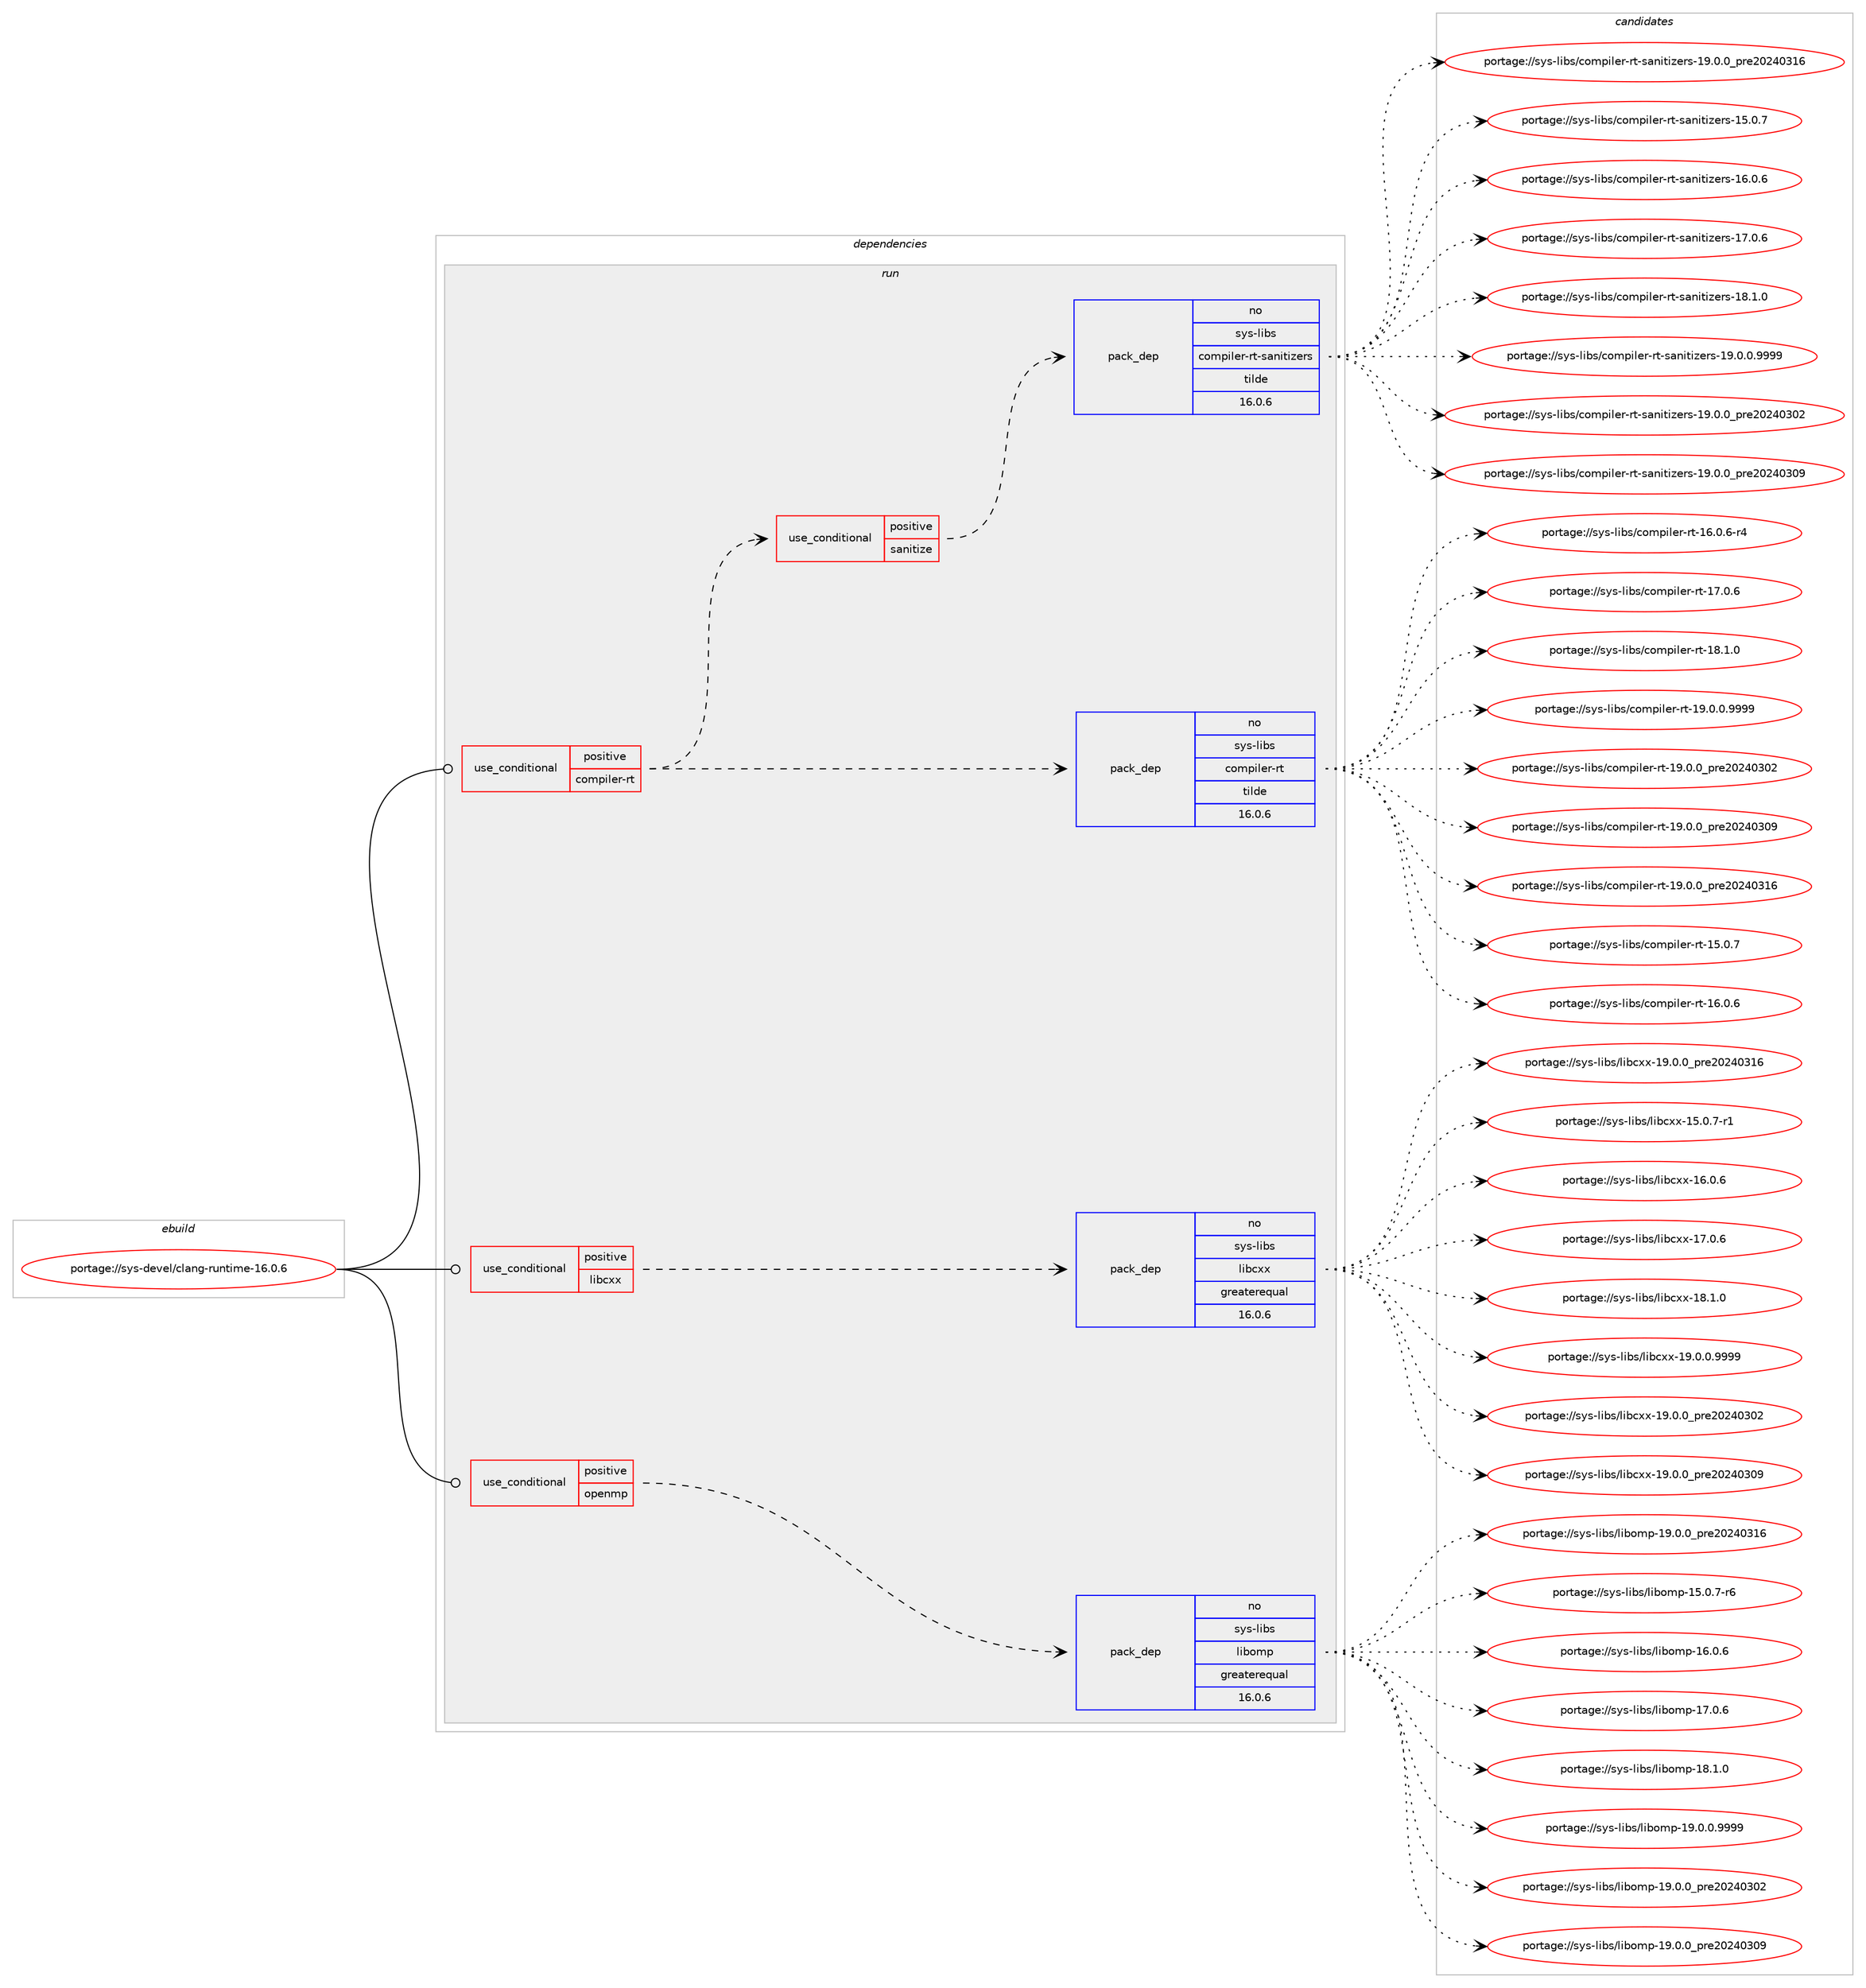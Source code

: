 digraph prolog {

# *************
# Graph options
# *************

newrank=true;
concentrate=true;
compound=true;
graph [rankdir=LR,fontname=Helvetica,fontsize=10,ranksep=1.5];#, ranksep=2.5, nodesep=0.2];
edge  [arrowhead=vee];
node  [fontname=Helvetica,fontsize=10];

# **********
# The ebuild
# **********

subgraph cluster_leftcol {
color=gray;
rank=same;
label=<<i>ebuild</i>>;
id [label="portage://sys-devel/clang-runtime-16.0.6", color=red, width=4, href="../sys-devel/clang-runtime-16.0.6.svg"];
}

# ****************
# The dependencies
# ****************

subgraph cluster_midcol {
color=gray;
label=<<i>dependencies</i>>;
subgraph cluster_compile {
fillcolor="#eeeeee";
style=filled;
label=<<i>compile</i>>;
}
subgraph cluster_compileandrun {
fillcolor="#eeeeee";
style=filled;
label=<<i>compile and run</i>>;
}
subgraph cluster_run {
fillcolor="#eeeeee";
style=filled;
label=<<i>run</i>>;
subgraph cond3384 {
dependency5249 [label=<<TABLE BORDER="0" CELLBORDER="1" CELLSPACING="0" CELLPADDING="4"><TR><TD ROWSPAN="3" CELLPADDING="10">use_conditional</TD></TR><TR><TD>positive</TD></TR><TR><TD>compiler-rt</TD></TR></TABLE>>, shape=none, color=red];
subgraph pack1799 {
dependency5250 [label=<<TABLE BORDER="0" CELLBORDER="1" CELLSPACING="0" CELLPADDING="4" WIDTH="220"><TR><TD ROWSPAN="6" CELLPADDING="30">pack_dep</TD></TR><TR><TD WIDTH="110">no</TD></TR><TR><TD>sys-libs</TD></TR><TR><TD>compiler-rt</TD></TR><TR><TD>tilde</TD></TR><TR><TD>16.0.6</TD></TR></TABLE>>, shape=none, color=blue];
}
dependency5249:e -> dependency5250:w [weight=20,style="dashed",arrowhead="vee"];
subgraph cond3385 {
dependency5251 [label=<<TABLE BORDER="0" CELLBORDER="1" CELLSPACING="0" CELLPADDING="4"><TR><TD ROWSPAN="3" CELLPADDING="10">use_conditional</TD></TR><TR><TD>positive</TD></TR><TR><TD>sanitize</TD></TR></TABLE>>, shape=none, color=red];
subgraph pack1800 {
dependency5252 [label=<<TABLE BORDER="0" CELLBORDER="1" CELLSPACING="0" CELLPADDING="4" WIDTH="220"><TR><TD ROWSPAN="6" CELLPADDING="30">pack_dep</TD></TR><TR><TD WIDTH="110">no</TD></TR><TR><TD>sys-libs</TD></TR><TR><TD>compiler-rt-sanitizers</TD></TR><TR><TD>tilde</TD></TR><TR><TD>16.0.6</TD></TR></TABLE>>, shape=none, color=blue];
}
dependency5251:e -> dependency5252:w [weight=20,style="dashed",arrowhead="vee"];
}
dependency5249:e -> dependency5251:w [weight=20,style="dashed",arrowhead="vee"];
}
id:e -> dependency5249:w [weight=20,style="solid",arrowhead="odot"];
subgraph cond3386 {
dependency5253 [label=<<TABLE BORDER="0" CELLBORDER="1" CELLSPACING="0" CELLPADDING="4"><TR><TD ROWSPAN="3" CELLPADDING="10">use_conditional</TD></TR><TR><TD>positive</TD></TR><TR><TD>libcxx</TD></TR></TABLE>>, shape=none, color=red];
subgraph pack1801 {
dependency5254 [label=<<TABLE BORDER="0" CELLBORDER="1" CELLSPACING="0" CELLPADDING="4" WIDTH="220"><TR><TD ROWSPAN="6" CELLPADDING="30">pack_dep</TD></TR><TR><TD WIDTH="110">no</TD></TR><TR><TD>sys-libs</TD></TR><TR><TD>libcxx</TD></TR><TR><TD>greaterequal</TD></TR><TR><TD>16.0.6</TD></TR></TABLE>>, shape=none, color=blue];
}
dependency5253:e -> dependency5254:w [weight=20,style="dashed",arrowhead="vee"];
}
id:e -> dependency5253:w [weight=20,style="solid",arrowhead="odot"];
subgraph cond3387 {
dependency5255 [label=<<TABLE BORDER="0" CELLBORDER="1" CELLSPACING="0" CELLPADDING="4"><TR><TD ROWSPAN="3" CELLPADDING="10">use_conditional</TD></TR><TR><TD>positive</TD></TR><TR><TD>openmp</TD></TR></TABLE>>, shape=none, color=red];
subgraph pack1802 {
dependency5256 [label=<<TABLE BORDER="0" CELLBORDER="1" CELLSPACING="0" CELLPADDING="4" WIDTH="220"><TR><TD ROWSPAN="6" CELLPADDING="30">pack_dep</TD></TR><TR><TD WIDTH="110">no</TD></TR><TR><TD>sys-libs</TD></TR><TR><TD>libomp</TD></TR><TR><TD>greaterequal</TD></TR><TR><TD>16.0.6</TD></TR></TABLE>>, shape=none, color=blue];
}
dependency5255:e -> dependency5256:w [weight=20,style="dashed",arrowhead="vee"];
}
id:e -> dependency5255:w [weight=20,style="solid",arrowhead="odot"];
}
}

# **************
# The candidates
# **************

subgraph cluster_choices {
rank=same;
color=gray;
label=<<i>candidates</i>>;

subgraph choice1799 {
color=black;
nodesep=1;
choice115121115451081059811547991111091121051081011144511411645495346484655 [label="portage://sys-libs/compiler-rt-15.0.7", color=red, width=4,href="../sys-libs/compiler-rt-15.0.7.svg"];
choice115121115451081059811547991111091121051081011144511411645495446484654 [label="portage://sys-libs/compiler-rt-16.0.6", color=red, width=4,href="../sys-libs/compiler-rt-16.0.6.svg"];
choice1151211154510810598115479911110911210510810111445114116454954464846544511452 [label="portage://sys-libs/compiler-rt-16.0.6-r4", color=red, width=4,href="../sys-libs/compiler-rt-16.0.6-r4.svg"];
choice115121115451081059811547991111091121051081011144511411645495546484654 [label="portage://sys-libs/compiler-rt-17.0.6", color=red, width=4,href="../sys-libs/compiler-rt-17.0.6.svg"];
choice115121115451081059811547991111091121051081011144511411645495646494648 [label="portage://sys-libs/compiler-rt-18.1.0", color=red, width=4,href="../sys-libs/compiler-rt-18.1.0.svg"];
choice1151211154510810598115479911110911210510810111445114116454957464846484657575757 [label="portage://sys-libs/compiler-rt-19.0.0.9999", color=red, width=4,href="../sys-libs/compiler-rt-19.0.0.9999.svg"];
choice115121115451081059811547991111091121051081011144511411645495746484648951121141015048505248514850 [label="portage://sys-libs/compiler-rt-19.0.0_pre20240302", color=red, width=4,href="../sys-libs/compiler-rt-19.0.0_pre20240302.svg"];
choice115121115451081059811547991111091121051081011144511411645495746484648951121141015048505248514857 [label="portage://sys-libs/compiler-rt-19.0.0_pre20240309", color=red, width=4,href="../sys-libs/compiler-rt-19.0.0_pre20240309.svg"];
choice115121115451081059811547991111091121051081011144511411645495746484648951121141015048505248514954 [label="portage://sys-libs/compiler-rt-19.0.0_pre20240316", color=red, width=4,href="../sys-libs/compiler-rt-19.0.0_pre20240316.svg"];
dependency5250:e -> choice115121115451081059811547991111091121051081011144511411645495346484655:w [style=dotted,weight="100"];
dependency5250:e -> choice115121115451081059811547991111091121051081011144511411645495446484654:w [style=dotted,weight="100"];
dependency5250:e -> choice1151211154510810598115479911110911210510810111445114116454954464846544511452:w [style=dotted,weight="100"];
dependency5250:e -> choice115121115451081059811547991111091121051081011144511411645495546484654:w [style=dotted,weight="100"];
dependency5250:e -> choice115121115451081059811547991111091121051081011144511411645495646494648:w [style=dotted,weight="100"];
dependency5250:e -> choice1151211154510810598115479911110911210510810111445114116454957464846484657575757:w [style=dotted,weight="100"];
dependency5250:e -> choice115121115451081059811547991111091121051081011144511411645495746484648951121141015048505248514850:w [style=dotted,weight="100"];
dependency5250:e -> choice115121115451081059811547991111091121051081011144511411645495746484648951121141015048505248514857:w [style=dotted,weight="100"];
dependency5250:e -> choice115121115451081059811547991111091121051081011144511411645495746484648951121141015048505248514954:w [style=dotted,weight="100"];
}
subgraph choice1800 {
color=black;
nodesep=1;
choice1151211154510810598115479911110911210510810111445114116451159711010511610512210111411545495346484655 [label="portage://sys-libs/compiler-rt-sanitizers-15.0.7", color=red, width=4,href="../sys-libs/compiler-rt-sanitizers-15.0.7.svg"];
choice1151211154510810598115479911110911210510810111445114116451159711010511610512210111411545495446484654 [label="portage://sys-libs/compiler-rt-sanitizers-16.0.6", color=red, width=4,href="../sys-libs/compiler-rt-sanitizers-16.0.6.svg"];
choice1151211154510810598115479911110911210510810111445114116451159711010511610512210111411545495546484654 [label="portage://sys-libs/compiler-rt-sanitizers-17.0.6", color=red, width=4,href="../sys-libs/compiler-rt-sanitizers-17.0.6.svg"];
choice1151211154510810598115479911110911210510810111445114116451159711010511610512210111411545495646494648 [label="portage://sys-libs/compiler-rt-sanitizers-18.1.0", color=red, width=4,href="../sys-libs/compiler-rt-sanitizers-18.1.0.svg"];
choice11512111545108105981154799111109112105108101114451141164511597110105116105122101114115454957464846484657575757 [label="portage://sys-libs/compiler-rt-sanitizers-19.0.0.9999", color=red, width=4,href="../sys-libs/compiler-rt-sanitizers-19.0.0.9999.svg"];
choice1151211154510810598115479911110911210510810111445114116451159711010511610512210111411545495746484648951121141015048505248514850 [label="portage://sys-libs/compiler-rt-sanitizers-19.0.0_pre20240302", color=red, width=4,href="../sys-libs/compiler-rt-sanitizers-19.0.0_pre20240302.svg"];
choice1151211154510810598115479911110911210510810111445114116451159711010511610512210111411545495746484648951121141015048505248514857 [label="portage://sys-libs/compiler-rt-sanitizers-19.0.0_pre20240309", color=red, width=4,href="../sys-libs/compiler-rt-sanitizers-19.0.0_pre20240309.svg"];
choice1151211154510810598115479911110911210510810111445114116451159711010511610512210111411545495746484648951121141015048505248514954 [label="portage://sys-libs/compiler-rt-sanitizers-19.0.0_pre20240316", color=red, width=4,href="../sys-libs/compiler-rt-sanitizers-19.0.0_pre20240316.svg"];
dependency5252:e -> choice1151211154510810598115479911110911210510810111445114116451159711010511610512210111411545495346484655:w [style=dotted,weight="100"];
dependency5252:e -> choice1151211154510810598115479911110911210510810111445114116451159711010511610512210111411545495446484654:w [style=dotted,weight="100"];
dependency5252:e -> choice1151211154510810598115479911110911210510810111445114116451159711010511610512210111411545495546484654:w [style=dotted,weight="100"];
dependency5252:e -> choice1151211154510810598115479911110911210510810111445114116451159711010511610512210111411545495646494648:w [style=dotted,weight="100"];
dependency5252:e -> choice11512111545108105981154799111109112105108101114451141164511597110105116105122101114115454957464846484657575757:w [style=dotted,weight="100"];
dependency5252:e -> choice1151211154510810598115479911110911210510810111445114116451159711010511610512210111411545495746484648951121141015048505248514850:w [style=dotted,weight="100"];
dependency5252:e -> choice1151211154510810598115479911110911210510810111445114116451159711010511610512210111411545495746484648951121141015048505248514857:w [style=dotted,weight="100"];
dependency5252:e -> choice1151211154510810598115479911110911210510810111445114116451159711010511610512210111411545495746484648951121141015048505248514954:w [style=dotted,weight="100"];
}
subgraph choice1801 {
color=black;
nodesep=1;
choice1151211154510810598115471081059899120120454953464846554511449 [label="portage://sys-libs/libcxx-15.0.7-r1", color=red, width=4,href="../sys-libs/libcxx-15.0.7-r1.svg"];
choice115121115451081059811547108105989912012045495446484654 [label="portage://sys-libs/libcxx-16.0.6", color=red, width=4,href="../sys-libs/libcxx-16.0.6.svg"];
choice115121115451081059811547108105989912012045495546484654 [label="portage://sys-libs/libcxx-17.0.6", color=red, width=4,href="../sys-libs/libcxx-17.0.6.svg"];
choice115121115451081059811547108105989912012045495646494648 [label="portage://sys-libs/libcxx-18.1.0", color=red, width=4,href="../sys-libs/libcxx-18.1.0.svg"];
choice1151211154510810598115471081059899120120454957464846484657575757 [label="portage://sys-libs/libcxx-19.0.0.9999", color=red, width=4,href="../sys-libs/libcxx-19.0.0.9999.svg"];
choice115121115451081059811547108105989912012045495746484648951121141015048505248514850 [label="portage://sys-libs/libcxx-19.0.0_pre20240302", color=red, width=4,href="../sys-libs/libcxx-19.0.0_pre20240302.svg"];
choice115121115451081059811547108105989912012045495746484648951121141015048505248514857 [label="portage://sys-libs/libcxx-19.0.0_pre20240309", color=red, width=4,href="../sys-libs/libcxx-19.0.0_pre20240309.svg"];
choice115121115451081059811547108105989912012045495746484648951121141015048505248514954 [label="portage://sys-libs/libcxx-19.0.0_pre20240316", color=red, width=4,href="../sys-libs/libcxx-19.0.0_pre20240316.svg"];
dependency5254:e -> choice1151211154510810598115471081059899120120454953464846554511449:w [style=dotted,weight="100"];
dependency5254:e -> choice115121115451081059811547108105989912012045495446484654:w [style=dotted,weight="100"];
dependency5254:e -> choice115121115451081059811547108105989912012045495546484654:w [style=dotted,weight="100"];
dependency5254:e -> choice115121115451081059811547108105989912012045495646494648:w [style=dotted,weight="100"];
dependency5254:e -> choice1151211154510810598115471081059899120120454957464846484657575757:w [style=dotted,weight="100"];
dependency5254:e -> choice115121115451081059811547108105989912012045495746484648951121141015048505248514850:w [style=dotted,weight="100"];
dependency5254:e -> choice115121115451081059811547108105989912012045495746484648951121141015048505248514857:w [style=dotted,weight="100"];
dependency5254:e -> choice115121115451081059811547108105989912012045495746484648951121141015048505248514954:w [style=dotted,weight="100"];
}
subgraph choice1802 {
color=black;
nodesep=1;
choice11512111545108105981154710810598111109112454953464846554511454 [label="portage://sys-libs/libomp-15.0.7-r6", color=red, width=4,href="../sys-libs/libomp-15.0.7-r6.svg"];
choice1151211154510810598115471081059811110911245495446484654 [label="portage://sys-libs/libomp-16.0.6", color=red, width=4,href="../sys-libs/libomp-16.0.6.svg"];
choice1151211154510810598115471081059811110911245495546484654 [label="portage://sys-libs/libomp-17.0.6", color=red, width=4,href="../sys-libs/libomp-17.0.6.svg"];
choice1151211154510810598115471081059811110911245495646494648 [label="portage://sys-libs/libomp-18.1.0", color=red, width=4,href="../sys-libs/libomp-18.1.0.svg"];
choice11512111545108105981154710810598111109112454957464846484657575757 [label="portage://sys-libs/libomp-19.0.0.9999", color=red, width=4,href="../sys-libs/libomp-19.0.0.9999.svg"];
choice1151211154510810598115471081059811110911245495746484648951121141015048505248514850 [label="portage://sys-libs/libomp-19.0.0_pre20240302", color=red, width=4,href="../sys-libs/libomp-19.0.0_pre20240302.svg"];
choice1151211154510810598115471081059811110911245495746484648951121141015048505248514857 [label="portage://sys-libs/libomp-19.0.0_pre20240309", color=red, width=4,href="../sys-libs/libomp-19.0.0_pre20240309.svg"];
choice1151211154510810598115471081059811110911245495746484648951121141015048505248514954 [label="portage://sys-libs/libomp-19.0.0_pre20240316", color=red, width=4,href="../sys-libs/libomp-19.0.0_pre20240316.svg"];
dependency5256:e -> choice11512111545108105981154710810598111109112454953464846554511454:w [style=dotted,weight="100"];
dependency5256:e -> choice1151211154510810598115471081059811110911245495446484654:w [style=dotted,weight="100"];
dependency5256:e -> choice1151211154510810598115471081059811110911245495546484654:w [style=dotted,weight="100"];
dependency5256:e -> choice1151211154510810598115471081059811110911245495646494648:w [style=dotted,weight="100"];
dependency5256:e -> choice11512111545108105981154710810598111109112454957464846484657575757:w [style=dotted,weight="100"];
dependency5256:e -> choice1151211154510810598115471081059811110911245495746484648951121141015048505248514850:w [style=dotted,weight="100"];
dependency5256:e -> choice1151211154510810598115471081059811110911245495746484648951121141015048505248514857:w [style=dotted,weight="100"];
dependency5256:e -> choice1151211154510810598115471081059811110911245495746484648951121141015048505248514954:w [style=dotted,weight="100"];
}
}

}

